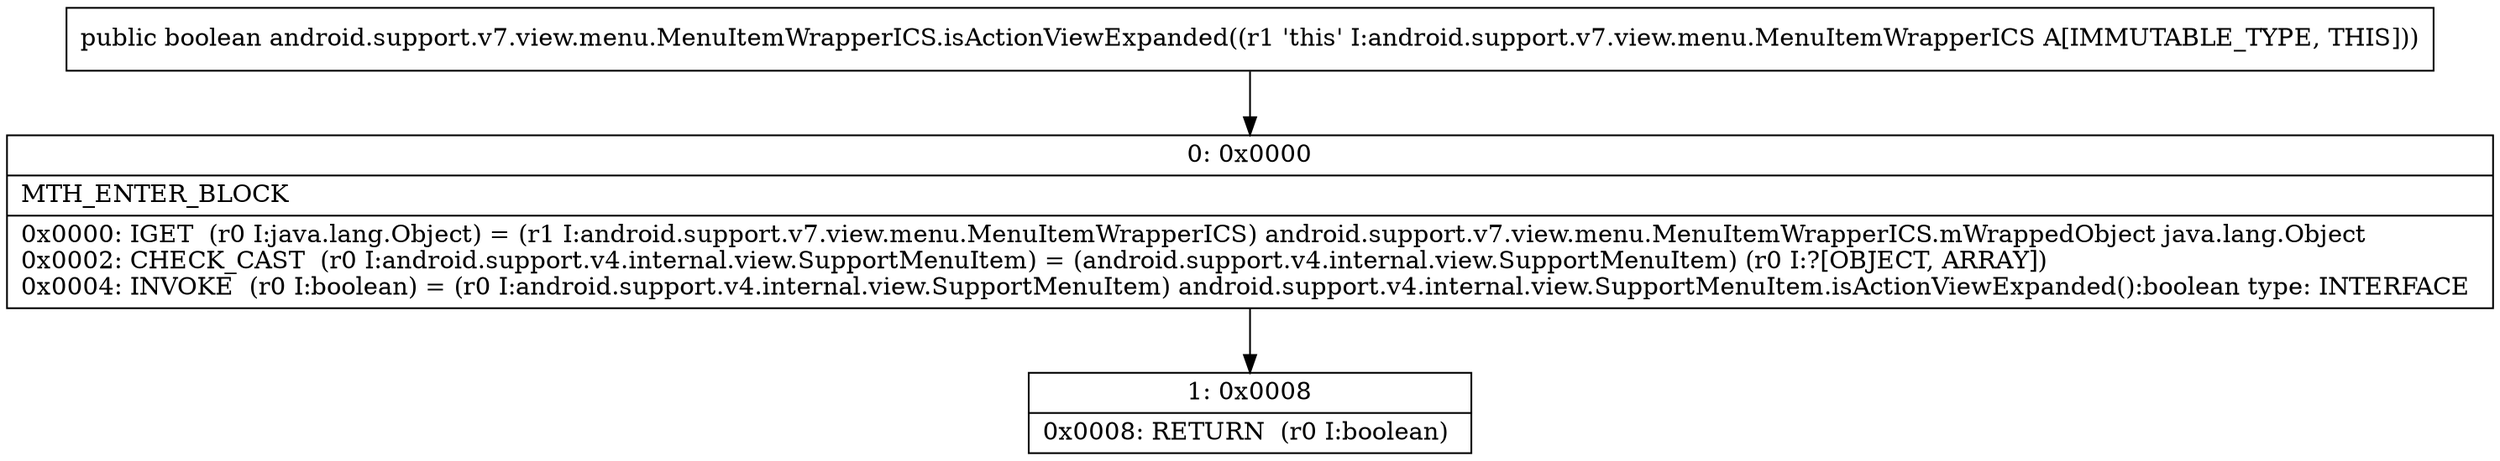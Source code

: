 digraph "CFG forandroid.support.v7.view.menu.MenuItemWrapperICS.isActionViewExpanded()Z" {
Node_0 [shape=record,label="{0\:\ 0x0000|MTH_ENTER_BLOCK\l|0x0000: IGET  (r0 I:java.lang.Object) = (r1 I:android.support.v7.view.menu.MenuItemWrapperICS) android.support.v7.view.menu.MenuItemWrapperICS.mWrappedObject java.lang.Object \l0x0002: CHECK_CAST  (r0 I:android.support.v4.internal.view.SupportMenuItem) = (android.support.v4.internal.view.SupportMenuItem) (r0 I:?[OBJECT, ARRAY]) \l0x0004: INVOKE  (r0 I:boolean) = (r0 I:android.support.v4.internal.view.SupportMenuItem) android.support.v4.internal.view.SupportMenuItem.isActionViewExpanded():boolean type: INTERFACE \l}"];
Node_1 [shape=record,label="{1\:\ 0x0008|0x0008: RETURN  (r0 I:boolean) \l}"];
MethodNode[shape=record,label="{public boolean android.support.v7.view.menu.MenuItemWrapperICS.isActionViewExpanded((r1 'this' I:android.support.v7.view.menu.MenuItemWrapperICS A[IMMUTABLE_TYPE, THIS])) }"];
MethodNode -> Node_0;
Node_0 -> Node_1;
}

